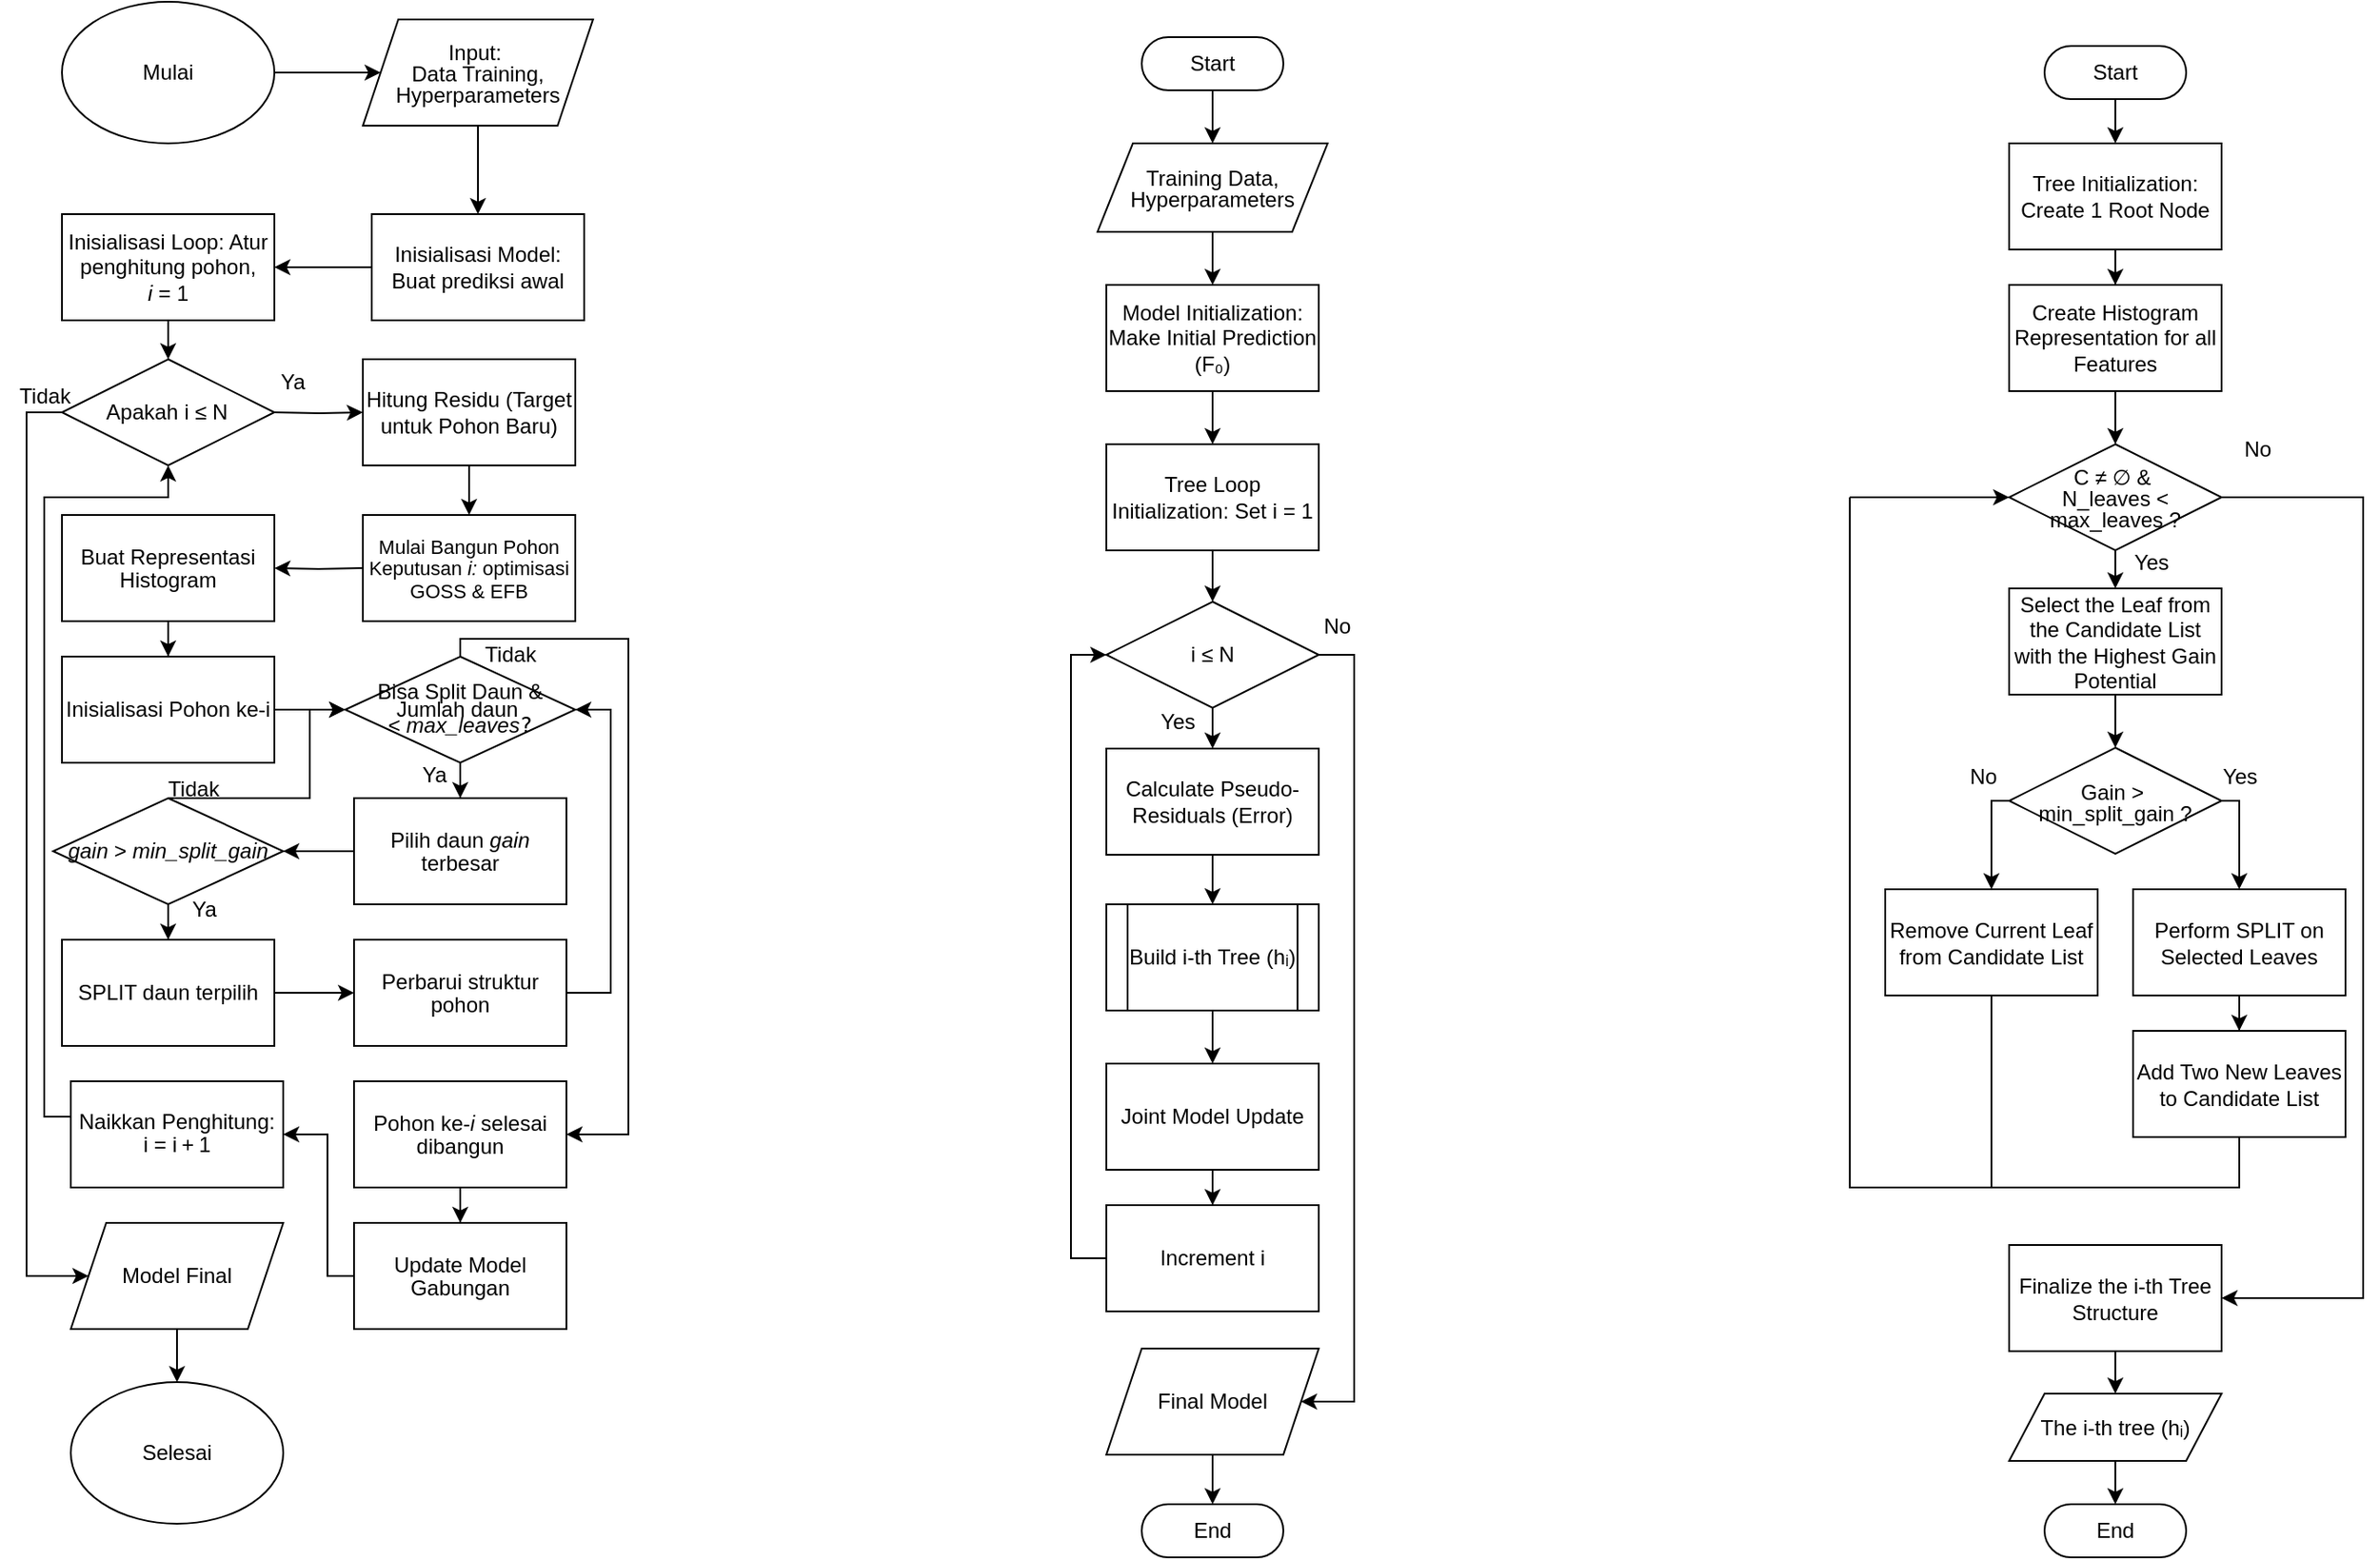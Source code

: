 <mxfile version="27.0.9">
  <diagram name="Page-1" id="VA4MJNgwqOIxdSmJhErK">
    <mxGraphModel dx="1246" dy="756" grid="1" gridSize="10" guides="1" tooltips="1" connect="1" arrows="1" fold="1" page="1" pageScale="1" pageWidth="827" pageHeight="1169" math="0" shadow="0">
      <root>
        <mxCell id="0" />
        <mxCell id="1" parent="0" />
        <mxCell id="NbCu8QdAzqQWzqPstgnW-3" value="" style="edgeStyle=orthogonalEdgeStyle;rounded=0;orthogonalLoop=1;jettySize=auto;html=1;fontFamily=Helvetica;fontSize=12;fontColor=default;" parent="1" source="NbCu8QdAzqQWzqPstgnW-1" target="NbCu8QdAzqQWzqPstgnW-2" edge="1">
          <mxGeometry relative="1" as="geometry" />
        </mxCell>
        <mxCell id="NbCu8QdAzqQWzqPstgnW-1" value="Mulai" style="ellipse;whiteSpace=wrap;html=1;fillColor=none;" parent="1" vertex="1">
          <mxGeometry x="340" y="100" width="120" height="80" as="geometry" />
        </mxCell>
        <mxCell id="NbCu8QdAzqQWzqPstgnW-5" value="" style="edgeStyle=orthogonalEdgeStyle;rounded=0;orthogonalLoop=1;jettySize=auto;html=1;fontFamily=Helvetica;fontSize=12;fontColor=default;" parent="1" source="NbCu8QdAzqQWzqPstgnW-2" target="NbCu8QdAzqQWzqPstgnW-4" edge="1">
          <mxGeometry relative="1" as="geometry" />
        </mxCell>
        <mxCell id="NbCu8QdAzqQWzqPstgnW-2" value="&lt;div style=&quot;line-height: 100%;&quot;&gt;Input:&amp;nbsp;&lt;/div&gt;&lt;div style=&quot;line-height: 100%;&quot;&gt;Data Training, Hyperparameters&lt;/div&gt;" style="shape=parallelogram;perimeter=parallelogramPerimeter;whiteSpace=wrap;html=1;fixedSize=1;strokeColor=default;align=center;verticalAlign=middle;fontFamily=Helvetica;fontSize=12;fontColor=default;fillColor=none;" parent="1" vertex="1">
          <mxGeometry x="510.01" y="110" width="129.99" height="60" as="geometry" />
        </mxCell>
        <mxCell id="NbCu8QdAzqQWzqPstgnW-7" value="" style="edgeStyle=orthogonalEdgeStyle;rounded=0;orthogonalLoop=1;jettySize=auto;html=1;fontFamily=Helvetica;fontSize=12;fontColor=default;" parent="1" source="NbCu8QdAzqQWzqPstgnW-4" target="NbCu8QdAzqQWzqPstgnW-6" edge="1">
          <mxGeometry relative="1" as="geometry" />
        </mxCell>
        <mxCell id="NbCu8QdAzqQWzqPstgnW-4" value="Inisialisasi Model: Buat prediksi awal" style="rounded=0;whiteSpace=wrap;html=1;strokeColor=default;align=center;verticalAlign=middle;fontFamily=Helvetica;fontSize=12;fontColor=default;fillColor=none;" parent="1" vertex="1">
          <mxGeometry x="515" y="220" width="120" height="60" as="geometry" />
        </mxCell>
        <mxCell id="gYYAoUsyfD0-Huga9Zhp-12" value="" style="edgeStyle=orthogonalEdgeStyle;rounded=0;orthogonalLoop=1;jettySize=auto;html=1;" parent="1" source="NbCu8QdAzqQWzqPstgnW-6" target="gYYAoUsyfD0-Huga9Zhp-3" edge="1">
          <mxGeometry relative="1" as="geometry" />
        </mxCell>
        <mxCell id="NbCu8QdAzqQWzqPstgnW-6" value="Inisialisasi Loop: Atur penghitung pohon, &lt;span class=&quot;katex&quot;&gt;&lt;span aria-hidden=&quot;true&quot; class=&quot;katex-html&quot;&gt;&lt;span class=&quot;base&quot;&gt;&lt;span style=&quot;height: 0.659em;&quot; class=&quot;strut&quot;&gt;&lt;/span&gt;&lt;span class=&quot;mord mathnormal&quot;&gt;&lt;i&gt;i&lt;/i&gt;&lt;/span&gt;&lt;span style=&quot;margin-right: 0.278em;&quot; class=&quot;mspace&quot;&gt;&lt;/span&gt;&lt;span class=&quot;mrel&quot;&gt;=&lt;/span&gt;&lt;span style=&quot;margin-right: 0.278em;&quot; class=&quot;mspace&quot;&gt;&lt;/span&gt;&lt;/span&gt;&lt;span class=&quot;base&quot;&gt;&lt;span style=&quot;height: 0.644em;&quot; class=&quot;strut&quot;&gt;&lt;/span&gt;&lt;span class=&quot;mord&quot;&gt;1&lt;/span&gt;&lt;/span&gt;&lt;/span&gt;&lt;/span&gt;" style="rounded=0;whiteSpace=wrap;html=1;strokeColor=default;align=center;verticalAlign=middle;fontFamily=Helvetica;fontSize=12;fontColor=default;fillColor=none;" parent="1" vertex="1">
          <mxGeometry x="340" y="220" width="120" height="60" as="geometry" />
        </mxCell>
        <mxCell id="NbCu8QdAzqQWzqPstgnW-11" value="" style="edgeStyle=orthogonalEdgeStyle;rounded=0;orthogonalLoop=1;jettySize=auto;html=1;fontFamily=Helvetica;fontSize=12;fontColor=default;" parent="1" target="NbCu8QdAzqQWzqPstgnW-10" edge="1">
          <mxGeometry relative="1" as="geometry">
            <mxPoint x="460" y="332" as="sourcePoint" />
          </mxGeometry>
        </mxCell>
        <mxCell id="gYYAoUsyfD0-Huga9Zhp-15" value="" style="edgeStyle=orthogonalEdgeStyle;rounded=0;orthogonalLoop=1;jettySize=auto;html=1;" parent="1" source="NbCu8QdAzqQWzqPstgnW-10" target="gYYAoUsyfD0-Huga9Zhp-11" edge="1">
          <mxGeometry relative="1" as="geometry" />
        </mxCell>
        <mxCell id="NbCu8QdAzqQWzqPstgnW-10" value="Hitung Residu (Target untuk Pohon Baru)" style="rounded=0;whiteSpace=wrap;html=1;strokeColor=default;align=center;verticalAlign=middle;fontFamily=Helvetica;fontSize=12;fontColor=default;fillColor=none;" parent="1" vertex="1">
          <mxGeometry x="510" y="302" width="120" height="60" as="geometry" />
        </mxCell>
        <mxCell id="gYYAoUsyfD0-Huga9Zhp-17" value="" style="edgeStyle=orthogonalEdgeStyle;rounded=0;orthogonalLoop=1;jettySize=auto;html=1;" parent="1" source="NbCu8QdAzqQWzqPstgnW-14" target="gYYAoUsyfD0-Huga9Zhp-16" edge="1">
          <mxGeometry relative="1" as="geometry" />
        </mxCell>
        <mxCell id="NbCu8QdAzqQWzqPstgnW-14" value="&lt;div style=&quot;line-height: 105%;&quot;&gt;Buat Representasi Histogram&lt;/div&gt;" style="rounded=0;whiteSpace=wrap;html=1;strokeColor=default;align=center;verticalAlign=middle;fontFamily=Helvetica;fontSize=12;fontColor=default;fillColor=none;" parent="1" vertex="1">
          <mxGeometry x="340" y="390" width="119.99" height="60" as="geometry" />
        </mxCell>
        <mxCell id="gYYAoUsyfD0-Huga9Zhp-41" style="edgeStyle=orthogonalEdgeStyle;rounded=0;orthogonalLoop=1;jettySize=auto;html=1;entryX=0;entryY=0.5;entryDx=0;entryDy=0;" parent="1" source="gYYAoUsyfD0-Huga9Zhp-3" target="gYYAoUsyfD0-Huga9Zhp-38" edge="1">
          <mxGeometry relative="1" as="geometry">
            <Array as="points">
              <mxPoint x="320" y="332" />
              <mxPoint x="320" y="820" />
            </Array>
          </mxGeometry>
        </mxCell>
        <mxCell id="gYYAoUsyfD0-Huga9Zhp-3" value="Apakah &lt;span class=&quot;katex&quot;&gt;&lt;span aria-hidden=&quot;true&quot; class=&quot;katex-html&quot;&gt;&lt;span class=&quot;base&quot;&gt;&lt;span style=&quot;height: 0.795em; vertical-align: -0.136em;&quot; class=&quot;strut&quot;&gt;&lt;/span&gt;&lt;span class=&quot;mord mathnormal&quot;&gt;i&lt;/span&gt;&lt;span style=&quot;margin-right: 0.278em;&quot; class=&quot;mspace&quot;&gt;&lt;/span&gt;&lt;span class=&quot;mrel&quot;&gt;≤&lt;/span&gt;&lt;span style=&quot;margin-right: 0.278em;&quot; class=&quot;mspace&quot;&gt;&lt;/span&gt;&lt;/span&gt;&lt;span class=&quot;base&quot;&gt;&lt;span style=&quot;height: 0.683em;&quot; class=&quot;strut&quot;&gt;&lt;/span&gt;&lt;span style=&quot;margin-right: 0.109em;&quot; class=&quot;mord mathnormal&quot;&gt;N&lt;/span&gt;&lt;/span&gt;&lt;/span&gt;&lt;/span&gt;" style="rhombus;whiteSpace=wrap;html=1;fillColor=none;" parent="1" vertex="1">
          <mxGeometry x="340" y="302" width="120" height="60" as="geometry" />
        </mxCell>
        <mxCell id="gYYAoUsyfD0-Huga9Zhp-5" value="Ya" style="text;html=1;align=center;verticalAlign=middle;resizable=0;points=[];autosize=1;strokeColor=none;fillColor=none;" parent="1" vertex="1">
          <mxGeometry x="450" y="300" width="40" height="30" as="geometry" />
        </mxCell>
        <mxCell id="gYYAoUsyfD0-Huga9Zhp-10" value="" style="edgeStyle=orthogonalEdgeStyle;rounded=0;orthogonalLoop=1;jettySize=auto;html=1;" parent="1" target="NbCu8QdAzqQWzqPstgnW-14" edge="1">
          <mxGeometry relative="1" as="geometry">
            <mxPoint x="510" y="420" as="sourcePoint" />
          </mxGeometry>
        </mxCell>
        <mxCell id="gYYAoUsyfD0-Huga9Zhp-11" value="&lt;div style=&quot;line-height: 105%;&quot;&gt;&lt;font style=&quot;font-size: 11px;&quot;&gt;Mulai Bangun Pohon Keputusan&amp;nbsp;&lt;i&gt;i:&amp;nbsp;&lt;/i&gt;&lt;span style=&quot;background-color: transparent; color: light-dark(rgb(0, 0, 0), rgb(255, 255, 255));&quot;&gt;optimisasi GOSS &amp;amp; EFB&lt;/span&gt;&lt;/font&gt;&lt;/div&gt;" style="rounded=0;whiteSpace=wrap;html=1;strokeColor=default;align=center;verticalAlign=middle;fontFamily=Helvetica;fontSize=12;fontColor=default;fillColor=none;" parent="1" vertex="1">
          <mxGeometry x="510" y="390" width="119.99" height="60" as="geometry" />
        </mxCell>
        <mxCell id="gYYAoUsyfD0-Huga9Zhp-20" value="" style="edgeStyle=orthogonalEdgeStyle;rounded=0;orthogonalLoop=1;jettySize=auto;html=1;" parent="1" source="gYYAoUsyfD0-Huga9Zhp-16" target="gYYAoUsyfD0-Huga9Zhp-18" edge="1">
          <mxGeometry relative="1" as="geometry" />
        </mxCell>
        <mxCell id="gYYAoUsyfD0-Huga9Zhp-16" value="&lt;div style=&quot;line-height: 105%;&quot;&gt;Inisialisasi Pohon ke-i&lt;/div&gt;" style="rounded=0;whiteSpace=wrap;html=1;strokeColor=default;align=center;verticalAlign=middle;fontFamily=Helvetica;fontSize=12;fontColor=default;fillColor=none;" parent="1" vertex="1">
          <mxGeometry x="340.01" y="470" width="119.99" height="60" as="geometry" />
        </mxCell>
        <mxCell id="gYYAoUsyfD0-Huga9Zhp-22" value="" style="edgeStyle=orthogonalEdgeStyle;rounded=0;orthogonalLoop=1;jettySize=auto;html=1;" parent="1" source="gYYAoUsyfD0-Huga9Zhp-18" target="gYYAoUsyfD0-Huga9Zhp-21" edge="1">
          <mxGeometry relative="1" as="geometry" />
        </mxCell>
        <mxCell id="gYYAoUsyfD0-Huga9Zhp-43" style="edgeStyle=orthogonalEdgeStyle;rounded=0;orthogonalLoop=1;jettySize=auto;html=1;exitX=0.5;exitY=0;exitDx=0;exitDy=0;entryX=1;entryY=0.5;entryDx=0;entryDy=0;" parent="1" source="gYYAoUsyfD0-Huga9Zhp-18" target="gYYAoUsyfD0-Huga9Zhp-31" edge="1">
          <mxGeometry relative="1" as="geometry">
            <Array as="points">
              <mxPoint x="565" y="460" />
              <mxPoint x="660" y="460" />
              <mxPoint x="660" y="740" />
            </Array>
          </mxGeometry>
        </mxCell>
        <mxCell id="gYYAoUsyfD0-Huga9Zhp-18" value="&lt;div style=&quot;line-height: 80%;&quot;&gt;&lt;div&gt;&lt;font style=&quot;line-height: 80%;&quot;&gt;Bisa Split Daun &amp;amp;&lt;/font&gt;&lt;/div&gt;&lt;div&gt;&lt;font style=&quot;line-height: 80%;&quot;&gt;Jumlah daun&amp;nbsp;&lt;/font&gt;&lt;/div&gt;&lt;div&gt;&lt;font style=&quot;line-height: 80%;&quot;&gt;&lt;span style=&quot;background-color: transparent; color: light-dark(rgb(0, 0, 0), rgb(255, 255, 255));&quot;&gt;&amp;lt; &lt;/span&gt;&lt;code style=&quot;background-color: transparent; color: light-dark(rgb(0, 0, 0), rgb(255, 255, 255));&quot;&gt;&lt;font style=&quot;&quot; face=&quot;Helvetica&quot;&gt;&lt;i&gt;max_leaves&lt;/i&gt;&lt;/font&gt;?&lt;/code&gt;&lt;/font&gt;&lt;/div&gt;&lt;/div&gt;" style="rhombus;whiteSpace=wrap;html=1;strokeColor=default;align=center;verticalAlign=middle;fontFamily=Helvetica;fontSize=12;fontColor=default;fillColor=none;" parent="1" vertex="1">
          <mxGeometry x="500" y="470" width="129.99" height="60" as="geometry" />
        </mxCell>
        <mxCell id="gYYAoUsyfD0-Huga9Zhp-24" value="" style="edgeStyle=orthogonalEdgeStyle;rounded=0;orthogonalLoop=1;jettySize=auto;html=1;" parent="1" source="gYYAoUsyfD0-Huga9Zhp-21" target="gYYAoUsyfD0-Huga9Zhp-23" edge="1">
          <mxGeometry relative="1" as="geometry" />
        </mxCell>
        <mxCell id="gYYAoUsyfD0-Huga9Zhp-21" value="&lt;div style=&quot;line-height: 105%;&quot;&gt;Pilih daun &lt;i&gt;gain &lt;/i&gt;terbesar&lt;/div&gt;" style="rounded=0;whiteSpace=wrap;html=1;strokeColor=default;align=center;verticalAlign=middle;fontFamily=Helvetica;fontSize=12;fontColor=default;fillColor=none;" parent="1" vertex="1">
          <mxGeometry x="505" y="550" width="119.99" height="60" as="geometry" />
        </mxCell>
        <mxCell id="gYYAoUsyfD0-Huga9Zhp-27" value="" style="edgeStyle=orthogonalEdgeStyle;rounded=0;orthogonalLoop=1;jettySize=auto;html=1;" parent="1" source="gYYAoUsyfD0-Huga9Zhp-23" target="gYYAoUsyfD0-Huga9Zhp-26" edge="1">
          <mxGeometry relative="1" as="geometry" />
        </mxCell>
        <mxCell id="gYYAoUsyfD0-Huga9Zhp-47" style="edgeStyle=orthogonalEdgeStyle;rounded=0;orthogonalLoop=1;jettySize=auto;html=1;entryX=0;entryY=0.5;entryDx=0;entryDy=0;" parent="1" source="gYYAoUsyfD0-Huga9Zhp-23" target="gYYAoUsyfD0-Huga9Zhp-18" edge="1">
          <mxGeometry relative="1" as="geometry">
            <Array as="points">
              <mxPoint x="480" y="550" />
              <mxPoint x="480" y="500" />
            </Array>
          </mxGeometry>
        </mxCell>
        <mxCell id="gYYAoUsyfD0-Huga9Zhp-23" value="&lt;div style=&quot;line-height: 80%;&quot;&gt;&lt;div&gt;&lt;font&gt;&lt;i style=&quot;&quot;&gt;gain &lt;/i&gt;&amp;gt; &lt;i style=&quot;&quot;&gt;min_split_gain&lt;/i&gt;&lt;/font&gt;&lt;/div&gt;&lt;/div&gt;" style="rhombus;whiteSpace=wrap;html=1;strokeColor=default;align=center;verticalAlign=middle;fontFamily=Helvetica;fontSize=12;fontColor=default;fillColor=none;" parent="1" vertex="1">
          <mxGeometry x="335" y="550" width="129.99" height="60" as="geometry" />
        </mxCell>
        <mxCell id="gYYAoUsyfD0-Huga9Zhp-25" value="Ya" style="text;html=1;align=center;verticalAlign=middle;resizable=0;points=[];autosize=1;strokeColor=none;fillColor=none;" parent="1" vertex="1">
          <mxGeometry x="530" y="522" width="40" height="30" as="geometry" />
        </mxCell>
        <mxCell id="gYYAoUsyfD0-Huga9Zhp-29" value="" style="edgeStyle=orthogonalEdgeStyle;rounded=0;orthogonalLoop=1;jettySize=auto;html=1;" parent="1" source="gYYAoUsyfD0-Huga9Zhp-26" target="gYYAoUsyfD0-Huga9Zhp-28" edge="1">
          <mxGeometry relative="1" as="geometry" />
        </mxCell>
        <mxCell id="gYYAoUsyfD0-Huga9Zhp-26" value="&lt;div style=&quot;line-height: 105%;&quot;&gt;SPLIT daun terpilih&lt;/div&gt;" style="rounded=0;whiteSpace=wrap;html=1;strokeColor=default;align=center;verticalAlign=middle;fontFamily=Helvetica;fontSize=12;fontColor=default;fillColor=none;" parent="1" vertex="1">
          <mxGeometry x="340" y="630" width="119.99" height="60" as="geometry" />
        </mxCell>
        <mxCell id="gYYAoUsyfD0-Huga9Zhp-30" style="edgeStyle=orthogonalEdgeStyle;rounded=0;orthogonalLoop=1;jettySize=auto;html=1;entryX=1;entryY=0.5;entryDx=0;entryDy=0;" parent="1" source="gYYAoUsyfD0-Huga9Zhp-28" target="gYYAoUsyfD0-Huga9Zhp-18" edge="1">
          <mxGeometry relative="1" as="geometry">
            <Array as="points">
              <mxPoint x="650" y="660" />
              <mxPoint x="650" y="500" />
            </Array>
          </mxGeometry>
        </mxCell>
        <mxCell id="gYYAoUsyfD0-Huga9Zhp-28" value="&lt;div style=&quot;line-height: 105%;&quot;&gt;Perbarui struktur pohon&lt;/div&gt;" style="rounded=0;whiteSpace=wrap;html=1;strokeColor=default;align=center;verticalAlign=middle;fontFamily=Helvetica;fontSize=12;fontColor=default;fillColor=none;" parent="1" vertex="1">
          <mxGeometry x="505" y="630" width="119.99" height="60" as="geometry" />
        </mxCell>
        <mxCell id="gYYAoUsyfD0-Huga9Zhp-45" value="" style="edgeStyle=orthogonalEdgeStyle;rounded=0;orthogonalLoop=1;jettySize=auto;html=1;" parent="1" source="gYYAoUsyfD0-Huga9Zhp-31" target="gYYAoUsyfD0-Huga9Zhp-33" edge="1">
          <mxGeometry relative="1" as="geometry" />
        </mxCell>
        <mxCell id="gYYAoUsyfD0-Huga9Zhp-31" value="&lt;div style=&quot;line-height: 105%;&quot;&gt;Pohon ke-&lt;i&gt;i&lt;/i&gt;&amp;nbsp;selesai dibangun&lt;/div&gt;" style="rounded=0;whiteSpace=wrap;html=1;strokeColor=default;align=center;verticalAlign=middle;fontFamily=Helvetica;fontSize=12;fontColor=default;fillColor=none;" parent="1" vertex="1">
          <mxGeometry x="504.99" y="710" width="119.99" height="60" as="geometry" />
        </mxCell>
        <mxCell id="gYYAoUsyfD0-Huga9Zhp-36" value="" style="edgeStyle=orthogonalEdgeStyle;rounded=0;orthogonalLoop=1;jettySize=auto;html=1;" parent="1" source="gYYAoUsyfD0-Huga9Zhp-33" target="gYYAoUsyfD0-Huga9Zhp-35" edge="1">
          <mxGeometry relative="1" as="geometry">
            <Array as="points">
              <mxPoint x="490" y="820" />
              <mxPoint x="490" y="740" />
            </Array>
          </mxGeometry>
        </mxCell>
        <mxCell id="gYYAoUsyfD0-Huga9Zhp-33" value="&lt;div style=&quot;line-height: 105%;&quot;&gt;Update Model Gabungan&lt;/div&gt;" style="rounded=0;whiteSpace=wrap;html=1;strokeColor=default;align=center;verticalAlign=middle;fontFamily=Helvetica;fontSize=12;fontColor=default;fillColor=none;" parent="1" vertex="1">
          <mxGeometry x="505" y="790" width="119.99" height="60" as="geometry" />
        </mxCell>
        <mxCell id="gYYAoUsyfD0-Huga9Zhp-37" style="edgeStyle=orthogonalEdgeStyle;rounded=0;orthogonalLoop=1;jettySize=auto;html=1;entryX=0.5;entryY=1;entryDx=0;entryDy=0;" parent="1" source="gYYAoUsyfD0-Huga9Zhp-35" target="gYYAoUsyfD0-Huga9Zhp-3" edge="1">
          <mxGeometry relative="1" as="geometry">
            <Array as="points">
              <mxPoint x="330" y="730" />
              <mxPoint x="330" y="380" />
              <mxPoint x="400" y="380" />
            </Array>
          </mxGeometry>
        </mxCell>
        <mxCell id="gYYAoUsyfD0-Huga9Zhp-35" value="&lt;div style=&quot;line-height: 105%;&quot;&gt;Naikkan Penghitung: &lt;span class=&quot;katex&quot;&gt;&lt;span aria-hidden=&quot;true&quot; class=&quot;katex-html&quot;&gt;&lt;span class=&quot;base&quot;&gt;&lt;span style=&quot;height: 0.659em;&quot; class=&quot;strut&quot;&gt;&lt;/span&gt;&lt;span class=&quot;mord mathnormal&quot;&gt;i&lt;/span&gt;&lt;span style=&quot;margin-right: 0.278em;&quot; class=&quot;mspace&quot;&gt;&lt;/span&gt;&lt;span class=&quot;mrel&quot;&gt;=&lt;/span&gt;&lt;span style=&quot;margin-right: 0.278em;&quot; class=&quot;mspace&quot;&gt;&lt;/span&gt;&lt;/span&gt;&lt;span class=&quot;base&quot;&gt;&lt;span style=&quot;height: 0.743em; vertical-align: -0.083em;&quot; class=&quot;strut&quot;&gt;&lt;/span&gt;&lt;span class=&quot;mord mathnormal&quot;&gt;i&lt;/span&gt;&lt;span style=&quot;margin-right: 0.222em;&quot; class=&quot;mspace&quot;&gt;&lt;/span&gt;&lt;span class=&quot;mbin&quot;&gt;+&lt;/span&gt;&lt;span style=&quot;margin-right: 0.222em;&quot; class=&quot;mspace&quot;&gt;&lt;/span&gt;&lt;/span&gt;&lt;span class=&quot;base&quot;&gt;&lt;span style=&quot;height: 0.644em;&quot; class=&quot;strut&quot;&gt;&lt;/span&gt;&lt;span class=&quot;mord&quot;&gt;1&lt;/span&gt;&lt;/span&gt;&lt;/span&gt;&lt;/span&gt;&lt;/div&gt;" style="rounded=0;whiteSpace=wrap;html=1;strokeColor=default;align=center;verticalAlign=middle;fontFamily=Helvetica;fontSize=12;fontColor=default;fillColor=none;" parent="1" vertex="1">
          <mxGeometry x="345" y="710" width="119.99" height="60" as="geometry" />
        </mxCell>
        <mxCell id="gYYAoUsyfD0-Huga9Zhp-40" value="" style="edgeStyle=orthogonalEdgeStyle;rounded=0;orthogonalLoop=1;jettySize=auto;html=1;" parent="1" source="gYYAoUsyfD0-Huga9Zhp-38" target="gYYAoUsyfD0-Huga9Zhp-39" edge="1">
          <mxGeometry relative="1" as="geometry" />
        </mxCell>
        <mxCell id="gYYAoUsyfD0-Huga9Zhp-38" value="Model Final" style="shape=parallelogram;perimeter=parallelogramPerimeter;whiteSpace=wrap;html=1;fixedSize=1;strokeColor=default;align=center;verticalAlign=middle;fontFamily=Helvetica;fontSize=12;fontColor=default;fillColor=none;" parent="1" vertex="1">
          <mxGeometry x="345" y="790" width="120" height="60" as="geometry" />
        </mxCell>
        <mxCell id="gYYAoUsyfD0-Huga9Zhp-39" value="Selesai" style="ellipse;whiteSpace=wrap;html=1;strokeColor=default;align=center;verticalAlign=middle;fontFamily=Helvetica;fontSize=12;fontColor=default;fillColor=none;" parent="1" vertex="1">
          <mxGeometry x="345" y="880" width="120" height="80" as="geometry" />
        </mxCell>
        <mxCell id="gYYAoUsyfD0-Huga9Zhp-42" value="Tidak" style="text;html=1;align=center;verticalAlign=middle;resizable=0;points=[];autosize=1;strokeColor=none;fillColor=none;" parent="1" vertex="1">
          <mxGeometry x="305" y="308" width="50" height="30" as="geometry" />
        </mxCell>
        <mxCell id="gYYAoUsyfD0-Huga9Zhp-44" value="Tidak" style="text;html=1;align=center;verticalAlign=middle;resizable=0;points=[];autosize=1;strokeColor=none;fillColor=none;" parent="1" vertex="1">
          <mxGeometry x="568" y="454" width="50" height="30" as="geometry" />
        </mxCell>
        <mxCell id="gYYAoUsyfD0-Huga9Zhp-46" value="Ya" style="text;html=1;align=center;verticalAlign=middle;resizable=0;points=[];autosize=1;strokeColor=none;fillColor=none;" parent="1" vertex="1">
          <mxGeometry x="400" y="598" width="40" height="30" as="geometry" />
        </mxCell>
        <mxCell id="gYYAoUsyfD0-Huga9Zhp-48" value="Tidak" style="text;html=1;align=center;verticalAlign=middle;resizable=0;points=[];autosize=1;strokeColor=none;fillColor=none;" parent="1" vertex="1">
          <mxGeometry x="389" y="530" width="50" height="30" as="geometry" />
        </mxCell>
        <mxCell id="oSfVM4QsdFWnILElSGcO-3" value="" style="edgeStyle=orthogonalEdgeStyle;rounded=0;orthogonalLoop=1;jettySize=auto;html=1;" parent="1" source="oSfVM4QsdFWnILElSGcO-1" target="oSfVM4QsdFWnILElSGcO-2" edge="1">
          <mxGeometry relative="1" as="geometry" />
        </mxCell>
        <mxCell id="oSfVM4QsdFWnILElSGcO-1" value="Start" style="html=1;dashed=0;whiteSpace=wrap;shape=mxgraph.dfd.start" parent="1" vertex="1">
          <mxGeometry x="950" y="120" width="80" height="30" as="geometry" />
        </mxCell>
        <mxCell id="oSfVM4QsdFWnILElSGcO-5" value="" style="edgeStyle=orthogonalEdgeStyle;rounded=0;orthogonalLoop=1;jettySize=auto;html=1;" parent="1" source="oSfVM4QsdFWnILElSGcO-2" target="oSfVM4QsdFWnILElSGcO-4" edge="1">
          <mxGeometry relative="1" as="geometry" />
        </mxCell>
        <mxCell id="oSfVM4QsdFWnILElSGcO-2" value="&lt;div style=&quot;line-height: 100%;&quot;&gt;Training Data, Hyperparameters&lt;/div&gt;" style="shape=parallelogram;perimeter=parallelogramPerimeter;whiteSpace=wrap;html=1;fixedSize=1;strokeColor=default;align=center;verticalAlign=middle;fontFamily=Helvetica;fontSize=12;fontColor=default;fillColor=none;" parent="1" vertex="1">
          <mxGeometry x="925" y="180" width="129.99" height="50" as="geometry" />
        </mxCell>
        <mxCell id="oSfVM4QsdFWnILElSGcO-7" value="" style="edgeStyle=orthogonalEdgeStyle;rounded=0;orthogonalLoop=1;jettySize=auto;html=1;" parent="1" source="oSfVM4QsdFWnILElSGcO-4" target="oSfVM4QsdFWnILElSGcO-6" edge="1">
          <mxGeometry relative="1" as="geometry" />
        </mxCell>
        <mxCell id="oSfVM4QsdFWnILElSGcO-4" value="Model Initialization: Make Initial Prediction (F₀)" style="rounded=0;whiteSpace=wrap;html=1;strokeColor=default;align=center;verticalAlign=middle;fontFamily=Helvetica;fontSize=12;fontColor=default;fillColor=none;" parent="1" vertex="1">
          <mxGeometry x="929.99" y="260" width="120" height="60" as="geometry" />
        </mxCell>
        <mxCell id="oSfVM4QsdFWnILElSGcO-9" value="" style="edgeStyle=orthogonalEdgeStyle;rounded=0;orthogonalLoop=1;jettySize=auto;html=1;" parent="1" source="oSfVM4QsdFWnILElSGcO-6" target="oSfVM4QsdFWnILElSGcO-8" edge="1">
          <mxGeometry relative="1" as="geometry" />
        </mxCell>
        <mxCell id="oSfVM4QsdFWnILElSGcO-6" value="Tree Loop Initialization: Set i = 1" style="rounded=0;whiteSpace=wrap;html=1;strokeColor=default;align=center;verticalAlign=middle;fontFamily=Helvetica;fontSize=12;fontColor=default;fillColor=none;" parent="1" vertex="1">
          <mxGeometry x="929.99" y="350" width="120" height="60" as="geometry" />
        </mxCell>
        <mxCell id="PCDbeRIM0Z82yrgiXuzy-1" style="edgeStyle=orthogonalEdgeStyle;rounded=0;orthogonalLoop=1;jettySize=auto;html=1;" parent="1" source="oSfVM4QsdFWnILElSGcO-8" target="oSfVM4QsdFWnILElSGcO-10" edge="1">
          <mxGeometry relative="1" as="geometry" />
        </mxCell>
        <mxCell id="PCDbeRIM0Z82yrgiXuzy-2" style="edgeStyle=orthogonalEdgeStyle;rounded=0;orthogonalLoop=1;jettySize=auto;html=1;entryX=1;entryY=0.5;entryDx=0;entryDy=0;" parent="1" source="oSfVM4QsdFWnILElSGcO-8" target="oSfVM4QsdFWnILElSGcO-19" edge="1">
          <mxGeometry relative="1" as="geometry">
            <Array as="points">
              <mxPoint x="1070" y="469" />
              <mxPoint x="1070" y="891" />
            </Array>
          </mxGeometry>
        </mxCell>
        <mxCell id="oSfVM4QsdFWnILElSGcO-8" value="i ≤ N" style="rhombus;whiteSpace=wrap;html=1;fillColor=none;" parent="1" vertex="1">
          <mxGeometry x="930" y="439" width="120" height="60" as="geometry" />
        </mxCell>
        <mxCell id="oSfVM4QsdFWnILElSGcO-13" value="" style="edgeStyle=orthogonalEdgeStyle;rounded=0;orthogonalLoop=1;jettySize=auto;html=1;" parent="1" source="oSfVM4QsdFWnILElSGcO-10" target="oSfVM4QsdFWnILElSGcO-12" edge="1">
          <mxGeometry relative="1" as="geometry" />
        </mxCell>
        <mxCell id="oSfVM4QsdFWnILElSGcO-10" value="Calculate Pseudo-Residuals (Error)" style="rounded=0;whiteSpace=wrap;html=1;strokeColor=default;align=center;verticalAlign=middle;fontFamily=Helvetica;fontSize=12;fontColor=default;fillColor=none;" parent="1" vertex="1">
          <mxGeometry x="929.99" y="522" width="120" height="60" as="geometry" />
        </mxCell>
        <mxCell id="oSfVM4QsdFWnILElSGcO-16" value="" style="edgeStyle=orthogonalEdgeStyle;rounded=0;orthogonalLoop=1;jettySize=auto;html=1;" parent="1" source="oSfVM4QsdFWnILElSGcO-12" target="oSfVM4QsdFWnILElSGcO-15" edge="1">
          <mxGeometry relative="1" as="geometry" />
        </mxCell>
        <mxCell id="oSfVM4QsdFWnILElSGcO-12" value="Build i-th Tree (hᵢ)" style="shape=process;whiteSpace=wrap;html=1;backgroundOutline=1;" parent="1" vertex="1">
          <mxGeometry x="929.99" y="610" width="120" height="60" as="geometry" />
        </mxCell>
        <mxCell id="oSfVM4QsdFWnILElSGcO-23" value="" style="edgeStyle=orthogonalEdgeStyle;rounded=0;orthogonalLoop=1;jettySize=auto;html=1;" parent="1" source="oSfVM4QsdFWnILElSGcO-15" target="oSfVM4QsdFWnILElSGcO-17" edge="1">
          <mxGeometry relative="1" as="geometry" />
        </mxCell>
        <mxCell id="oSfVM4QsdFWnILElSGcO-15" value="Joint Model Update" style="rounded=0;whiteSpace=wrap;html=1;strokeColor=default;align=center;verticalAlign=middle;fontFamily=Helvetica;fontSize=12;fontColor=default;fillColor=none;" parent="1" vertex="1">
          <mxGeometry x="929.99" y="700" width="120" height="60" as="geometry" />
        </mxCell>
        <mxCell id="PCDbeRIM0Z82yrgiXuzy-3" style="edgeStyle=orthogonalEdgeStyle;rounded=0;orthogonalLoop=1;jettySize=auto;html=1;entryX=0;entryY=0.5;entryDx=0;entryDy=0;" parent="1" source="oSfVM4QsdFWnILElSGcO-17" target="oSfVM4QsdFWnILElSGcO-8" edge="1">
          <mxGeometry relative="1" as="geometry">
            <Array as="points">
              <mxPoint x="910" y="810" />
              <mxPoint x="910" y="469" />
            </Array>
          </mxGeometry>
        </mxCell>
        <mxCell id="oSfVM4QsdFWnILElSGcO-17" value="&lt;div&gt;Increment i&lt;/div&gt;" style="rounded=0;whiteSpace=wrap;html=1;strokeColor=default;align=center;verticalAlign=middle;fontFamily=Helvetica;fontSize=12;fontColor=default;fillColor=none;" parent="1" vertex="1">
          <mxGeometry x="929.99" y="780" width="120" height="60" as="geometry" />
        </mxCell>
        <mxCell id="oSfVM4QsdFWnILElSGcO-22" value="" style="edgeStyle=orthogonalEdgeStyle;rounded=0;orthogonalLoop=1;jettySize=auto;html=1;" parent="1" source="oSfVM4QsdFWnILElSGcO-19" target="oSfVM4QsdFWnILElSGcO-21" edge="1">
          <mxGeometry relative="1" as="geometry" />
        </mxCell>
        <mxCell id="oSfVM4QsdFWnILElSGcO-19" value="Final Model" style="shape=parallelogram;perimeter=parallelogramPerimeter;whiteSpace=wrap;html=1;fixedSize=1;strokeColor=default;align=center;verticalAlign=middle;fontFamily=Helvetica;fontSize=12;fontColor=default;fillColor=none;" parent="1" vertex="1">
          <mxGeometry x="929.99" y="861" width="120" height="60" as="geometry" />
        </mxCell>
        <mxCell id="oSfVM4QsdFWnILElSGcO-21" value="End" style="html=1;dashed=0;whiteSpace=wrap;shape=mxgraph.dfd.start" parent="1" vertex="1">
          <mxGeometry x="949.99" y="949" width="80" height="30" as="geometry" />
        </mxCell>
        <mxCell id="oSfVM4QsdFWnILElSGcO-24" value="Yes" style="text;html=1;align=center;verticalAlign=middle;resizable=0;points=[];autosize=1;strokeColor=none;fillColor=none;" parent="1" vertex="1">
          <mxGeometry x="949.99" y="492" width="40" height="30" as="geometry" />
        </mxCell>
        <mxCell id="oSfVM4QsdFWnILElSGcO-25" value="No" style="text;html=1;align=center;verticalAlign=middle;resizable=0;points=[];autosize=1;strokeColor=none;fillColor=none;" parent="1" vertex="1">
          <mxGeometry x="1040" y="438" width="40" height="30" as="geometry" />
        </mxCell>
        <mxCell id="oSfVM4QsdFWnILElSGcO-28" value="" style="edgeStyle=orthogonalEdgeStyle;rounded=0;orthogonalLoop=1;jettySize=auto;html=1;" parent="1" source="oSfVM4QsdFWnILElSGcO-26" target="oSfVM4QsdFWnILElSGcO-27" edge="1">
          <mxGeometry relative="1" as="geometry" />
        </mxCell>
        <mxCell id="oSfVM4QsdFWnILElSGcO-26" value="Start" style="html=1;dashed=0;whiteSpace=wrap;shape=mxgraph.dfd.start" parent="1" vertex="1">
          <mxGeometry x="1460" y="125" width="80" height="30" as="geometry" />
        </mxCell>
        <mxCell id="oSfVM4QsdFWnILElSGcO-30" value="" style="edgeStyle=orthogonalEdgeStyle;rounded=0;orthogonalLoop=1;jettySize=auto;html=1;" parent="1" source="oSfVM4QsdFWnILElSGcO-27" target="oSfVM4QsdFWnILElSGcO-29" edge="1">
          <mxGeometry relative="1" as="geometry" />
        </mxCell>
        <mxCell id="oSfVM4QsdFWnILElSGcO-27" value="Tree Initialization: Create 1 Root Node" style="rounded=0;whiteSpace=wrap;html=1;strokeColor=default;align=center;verticalAlign=middle;fontFamily=Helvetica;fontSize=12;fontColor=default;fillColor=none;" parent="1" vertex="1">
          <mxGeometry x="1440" y="180" width="120" height="60" as="geometry" />
        </mxCell>
        <mxCell id="oSfVM4QsdFWnILElSGcO-32" value="" style="edgeStyle=orthogonalEdgeStyle;rounded=0;orthogonalLoop=1;jettySize=auto;html=1;" parent="1" source="oSfVM4QsdFWnILElSGcO-29" target="oSfVM4QsdFWnILElSGcO-31" edge="1">
          <mxGeometry relative="1" as="geometry" />
        </mxCell>
        <mxCell id="oSfVM4QsdFWnILElSGcO-29" value="Create Histogram Representation for all Features" style="rounded=0;whiteSpace=wrap;html=1;strokeColor=default;align=center;verticalAlign=middle;fontFamily=Helvetica;fontSize=12;fontColor=default;fillColor=none;" parent="1" vertex="1">
          <mxGeometry x="1440" y="260" width="120" height="60" as="geometry" />
        </mxCell>
        <mxCell id="PCDbeRIM0Z82yrgiXuzy-5" style="edgeStyle=orthogonalEdgeStyle;rounded=0;orthogonalLoop=1;jettySize=auto;html=1;entryX=0.5;entryY=0;entryDx=0;entryDy=0;" parent="1" source="oSfVM4QsdFWnILElSGcO-31" target="oSfVM4QsdFWnILElSGcO-34" edge="1">
          <mxGeometry relative="1" as="geometry" />
        </mxCell>
        <mxCell id="PCDbeRIM0Z82yrgiXuzy-6" style="edgeStyle=orthogonalEdgeStyle;rounded=0;orthogonalLoop=1;jettySize=auto;html=1;entryX=1;entryY=0.5;entryDx=0;entryDy=0;" parent="1" source="oSfVM4QsdFWnILElSGcO-31" target="oSfVM4QsdFWnILElSGcO-49" edge="1">
          <mxGeometry relative="1" as="geometry">
            <Array as="points">
              <mxPoint x="1640" y="380" />
              <mxPoint x="1640" y="833" />
            </Array>
          </mxGeometry>
        </mxCell>
        <mxCell id="PCDbeRIM0Z82yrgiXuzy-11" style="edgeStyle=orthogonalEdgeStyle;rounded=0;orthogonalLoop=1;jettySize=auto;html=1;endArrow=none;startFill=1;startArrow=classic;" parent="1" source="oSfVM4QsdFWnILElSGcO-31" edge="1">
          <mxGeometry relative="1" as="geometry">
            <mxPoint x="1350" y="380" as="targetPoint" />
          </mxGeometry>
        </mxCell>
        <mxCell id="oSfVM4QsdFWnILElSGcO-31" value="&lt;div style=&quot;line-height: 100%;&quot;&gt;C ≠ ∅ &amp;amp;&amp;nbsp;&lt;/div&gt;&lt;div style=&quot;line-height: 100%;&quot;&gt;N_leaves &amp;lt; max_leaves ?&lt;/div&gt;" style="rhombus;whiteSpace=wrap;html=1;fillColor=none;" parent="1" vertex="1">
          <mxGeometry x="1440" y="350" width="120" height="60" as="geometry" />
        </mxCell>
        <mxCell id="oSfVM4QsdFWnILElSGcO-42" style="edgeStyle=orthogonalEdgeStyle;rounded=0;orthogonalLoop=1;jettySize=auto;html=1;entryX=0.5;entryY=0;entryDx=0;entryDy=0;" parent="1" source="oSfVM4QsdFWnILElSGcO-34" target="oSfVM4QsdFWnILElSGcO-35" edge="1">
          <mxGeometry relative="1" as="geometry" />
        </mxCell>
        <mxCell id="oSfVM4QsdFWnILElSGcO-34" value="Select the Leaf from the Candidate List with the Highest Gain Potential" style="rounded=0;whiteSpace=wrap;html=1;strokeColor=default;align=center;verticalAlign=middle;fontFamily=Helvetica;fontSize=12;fontColor=default;fillColor=none;" parent="1" vertex="1">
          <mxGeometry x="1440" y="431.5" width="120" height="60" as="geometry" />
        </mxCell>
        <mxCell id="oSfVM4QsdFWnILElSGcO-43" style="edgeStyle=orthogonalEdgeStyle;rounded=0;orthogonalLoop=1;jettySize=auto;html=1;entryX=0.5;entryY=0;entryDx=0;entryDy=0;" parent="1" source="oSfVM4QsdFWnILElSGcO-35" target="oSfVM4QsdFWnILElSGcO-38" edge="1">
          <mxGeometry relative="1" as="geometry">
            <Array as="points">
              <mxPoint x="1430" y="551.5" />
            </Array>
          </mxGeometry>
        </mxCell>
        <mxCell id="oSfVM4QsdFWnILElSGcO-44" style="edgeStyle=orthogonalEdgeStyle;rounded=0;orthogonalLoop=1;jettySize=auto;html=1;entryX=0.5;entryY=0;entryDx=0;entryDy=0;" parent="1" source="oSfVM4QsdFWnILElSGcO-35" target="oSfVM4QsdFWnILElSGcO-36" edge="1">
          <mxGeometry relative="1" as="geometry">
            <Array as="points">
              <mxPoint x="1570" y="551.5" />
            </Array>
          </mxGeometry>
        </mxCell>
        <mxCell id="oSfVM4QsdFWnILElSGcO-35" value="&lt;div style=&quot;line-height: 100%;&quot;&gt;Gain &amp;gt;&amp;nbsp;&lt;/div&gt;&lt;div style=&quot;line-height: 100%;&quot;&gt;min_split_gain ?&lt;/div&gt;" style="rhombus;whiteSpace=wrap;html=1;fillColor=none;" parent="1" vertex="1">
          <mxGeometry x="1440" y="521.5" width="120" height="60" as="geometry" />
        </mxCell>
        <mxCell id="oSfVM4QsdFWnILElSGcO-45" value="" style="edgeStyle=orthogonalEdgeStyle;rounded=0;orthogonalLoop=1;jettySize=auto;html=1;" parent="1" source="oSfVM4QsdFWnILElSGcO-36" target="oSfVM4QsdFWnILElSGcO-37" edge="1">
          <mxGeometry relative="1" as="geometry" />
        </mxCell>
        <mxCell id="oSfVM4QsdFWnILElSGcO-36" value="Perform SPLIT on Selected Leaves" style="rounded=0;whiteSpace=wrap;html=1;strokeColor=default;align=center;verticalAlign=middle;fontFamily=Helvetica;fontSize=12;fontColor=default;fillColor=none;" parent="1" vertex="1">
          <mxGeometry x="1510" y="601.5" width="120" height="60" as="geometry" />
        </mxCell>
        <mxCell id="oSfVM4QsdFWnILElSGcO-37" value="Add Two New Leaves to Candidate List" style="rounded=0;whiteSpace=wrap;html=1;strokeColor=default;align=center;verticalAlign=middle;fontFamily=Helvetica;fontSize=12;fontColor=default;fillColor=none;" parent="1" vertex="1">
          <mxGeometry x="1510" y="681.5" width="120" height="60" as="geometry" />
        </mxCell>
        <mxCell id="PCDbeRIM0Z82yrgiXuzy-7" style="edgeStyle=orthogonalEdgeStyle;rounded=0;orthogonalLoop=1;jettySize=auto;html=1;entryX=0.5;entryY=1;entryDx=0;entryDy=0;endArrow=none;startFill=0;" parent="1" source="oSfVM4QsdFWnILElSGcO-38" target="oSfVM4QsdFWnILElSGcO-37" edge="1">
          <mxGeometry relative="1" as="geometry">
            <Array as="points">
              <mxPoint x="1430" y="770" />
              <mxPoint x="1570" y="770" />
            </Array>
          </mxGeometry>
        </mxCell>
        <mxCell id="oSfVM4QsdFWnILElSGcO-38" value="Remove Current Leaf from Candidate List" style="rounded=0;whiteSpace=wrap;html=1;strokeColor=default;align=center;verticalAlign=middle;fontFamily=Helvetica;fontSize=12;fontColor=default;fillColor=none;" parent="1" vertex="1">
          <mxGeometry x="1370" y="601.5" width="120" height="60" as="geometry" />
        </mxCell>
        <mxCell id="oSfVM4QsdFWnILElSGcO-52" value="" style="edgeStyle=orthogonalEdgeStyle;rounded=0;orthogonalLoop=1;jettySize=auto;html=1;" parent="1" source="oSfVM4QsdFWnILElSGcO-49" target="oSfVM4QsdFWnILElSGcO-51" edge="1">
          <mxGeometry relative="1" as="geometry" />
        </mxCell>
        <mxCell id="oSfVM4QsdFWnILElSGcO-49" value="Finalize the i-th Tree Structure" style="rounded=0;whiteSpace=wrap;html=1;strokeColor=default;align=center;verticalAlign=middle;fontFamily=Helvetica;fontSize=12;fontColor=default;fillColor=none;" parent="1" vertex="1">
          <mxGeometry x="1440" y="802.5" width="120" height="60" as="geometry" />
        </mxCell>
        <mxCell id="oSfVM4QsdFWnILElSGcO-54" value="" style="edgeStyle=orthogonalEdgeStyle;rounded=0;orthogonalLoop=1;jettySize=auto;html=1;" parent="1" source="oSfVM4QsdFWnILElSGcO-51" target="oSfVM4QsdFWnILElSGcO-53" edge="1">
          <mxGeometry relative="1" as="geometry" />
        </mxCell>
        <mxCell id="oSfVM4QsdFWnILElSGcO-51" value="The i-th tree (hᵢ)" style="shape=parallelogram;perimeter=parallelogramPerimeter;whiteSpace=wrap;html=1;fixedSize=1;strokeColor=default;align=center;verticalAlign=middle;fontFamily=Helvetica;fontSize=12;fontColor=default;fillColor=none;" parent="1" vertex="1">
          <mxGeometry x="1440" y="886.5" width="120" height="38" as="geometry" />
        </mxCell>
        <mxCell id="oSfVM4QsdFWnILElSGcO-53" value="End" style="html=1;dashed=0;whiteSpace=wrap;shape=mxgraph.dfd.start" parent="1" vertex="1">
          <mxGeometry x="1460" y="949" width="80" height="30" as="geometry" />
        </mxCell>
        <mxCell id="oSfVM4QsdFWnILElSGcO-57" value="Yes" style="text;html=1;align=center;verticalAlign=middle;resizable=0;points=[];autosize=1;strokeColor=none;fillColor=none;" parent="1" vertex="1">
          <mxGeometry x="1500" y="401.5" width="40" height="30" as="geometry" />
        </mxCell>
        <mxCell id="oSfVM4QsdFWnILElSGcO-58" value="No" style="text;html=1;align=center;verticalAlign=middle;resizable=0;points=[];autosize=1;strokeColor=none;fillColor=none;" parent="1" vertex="1">
          <mxGeometry x="1560" y="338" width="40" height="30" as="geometry" />
        </mxCell>
        <mxCell id="oSfVM4QsdFWnILElSGcO-59" value="Yes" style="text;html=1;align=center;verticalAlign=middle;resizable=0;points=[];autosize=1;strokeColor=none;fillColor=none;" parent="1" vertex="1">
          <mxGeometry x="1550" y="522.5" width="40" height="30" as="geometry" />
        </mxCell>
        <mxCell id="oSfVM4QsdFWnILElSGcO-60" value="No" style="text;html=1;align=center;verticalAlign=middle;resizable=0;points=[];autosize=1;strokeColor=none;fillColor=none;" parent="1" vertex="1">
          <mxGeometry x="1405" y="522.5" width="40" height="30" as="geometry" />
        </mxCell>
        <mxCell id="PCDbeRIM0Z82yrgiXuzy-10" value="" style="endArrow=none;html=1;rounded=0;edgeStyle=elbowEdgeStyle;elbow=vertical;" parent="1" edge="1">
          <mxGeometry width="50" height="50" relative="1" as="geometry">
            <mxPoint x="1500" y="770" as="sourcePoint" />
            <mxPoint x="1350" y="380" as="targetPoint" />
            <Array as="points">
              <mxPoint x="1430" y="770" />
            </Array>
          </mxGeometry>
        </mxCell>
      </root>
    </mxGraphModel>
  </diagram>
</mxfile>
